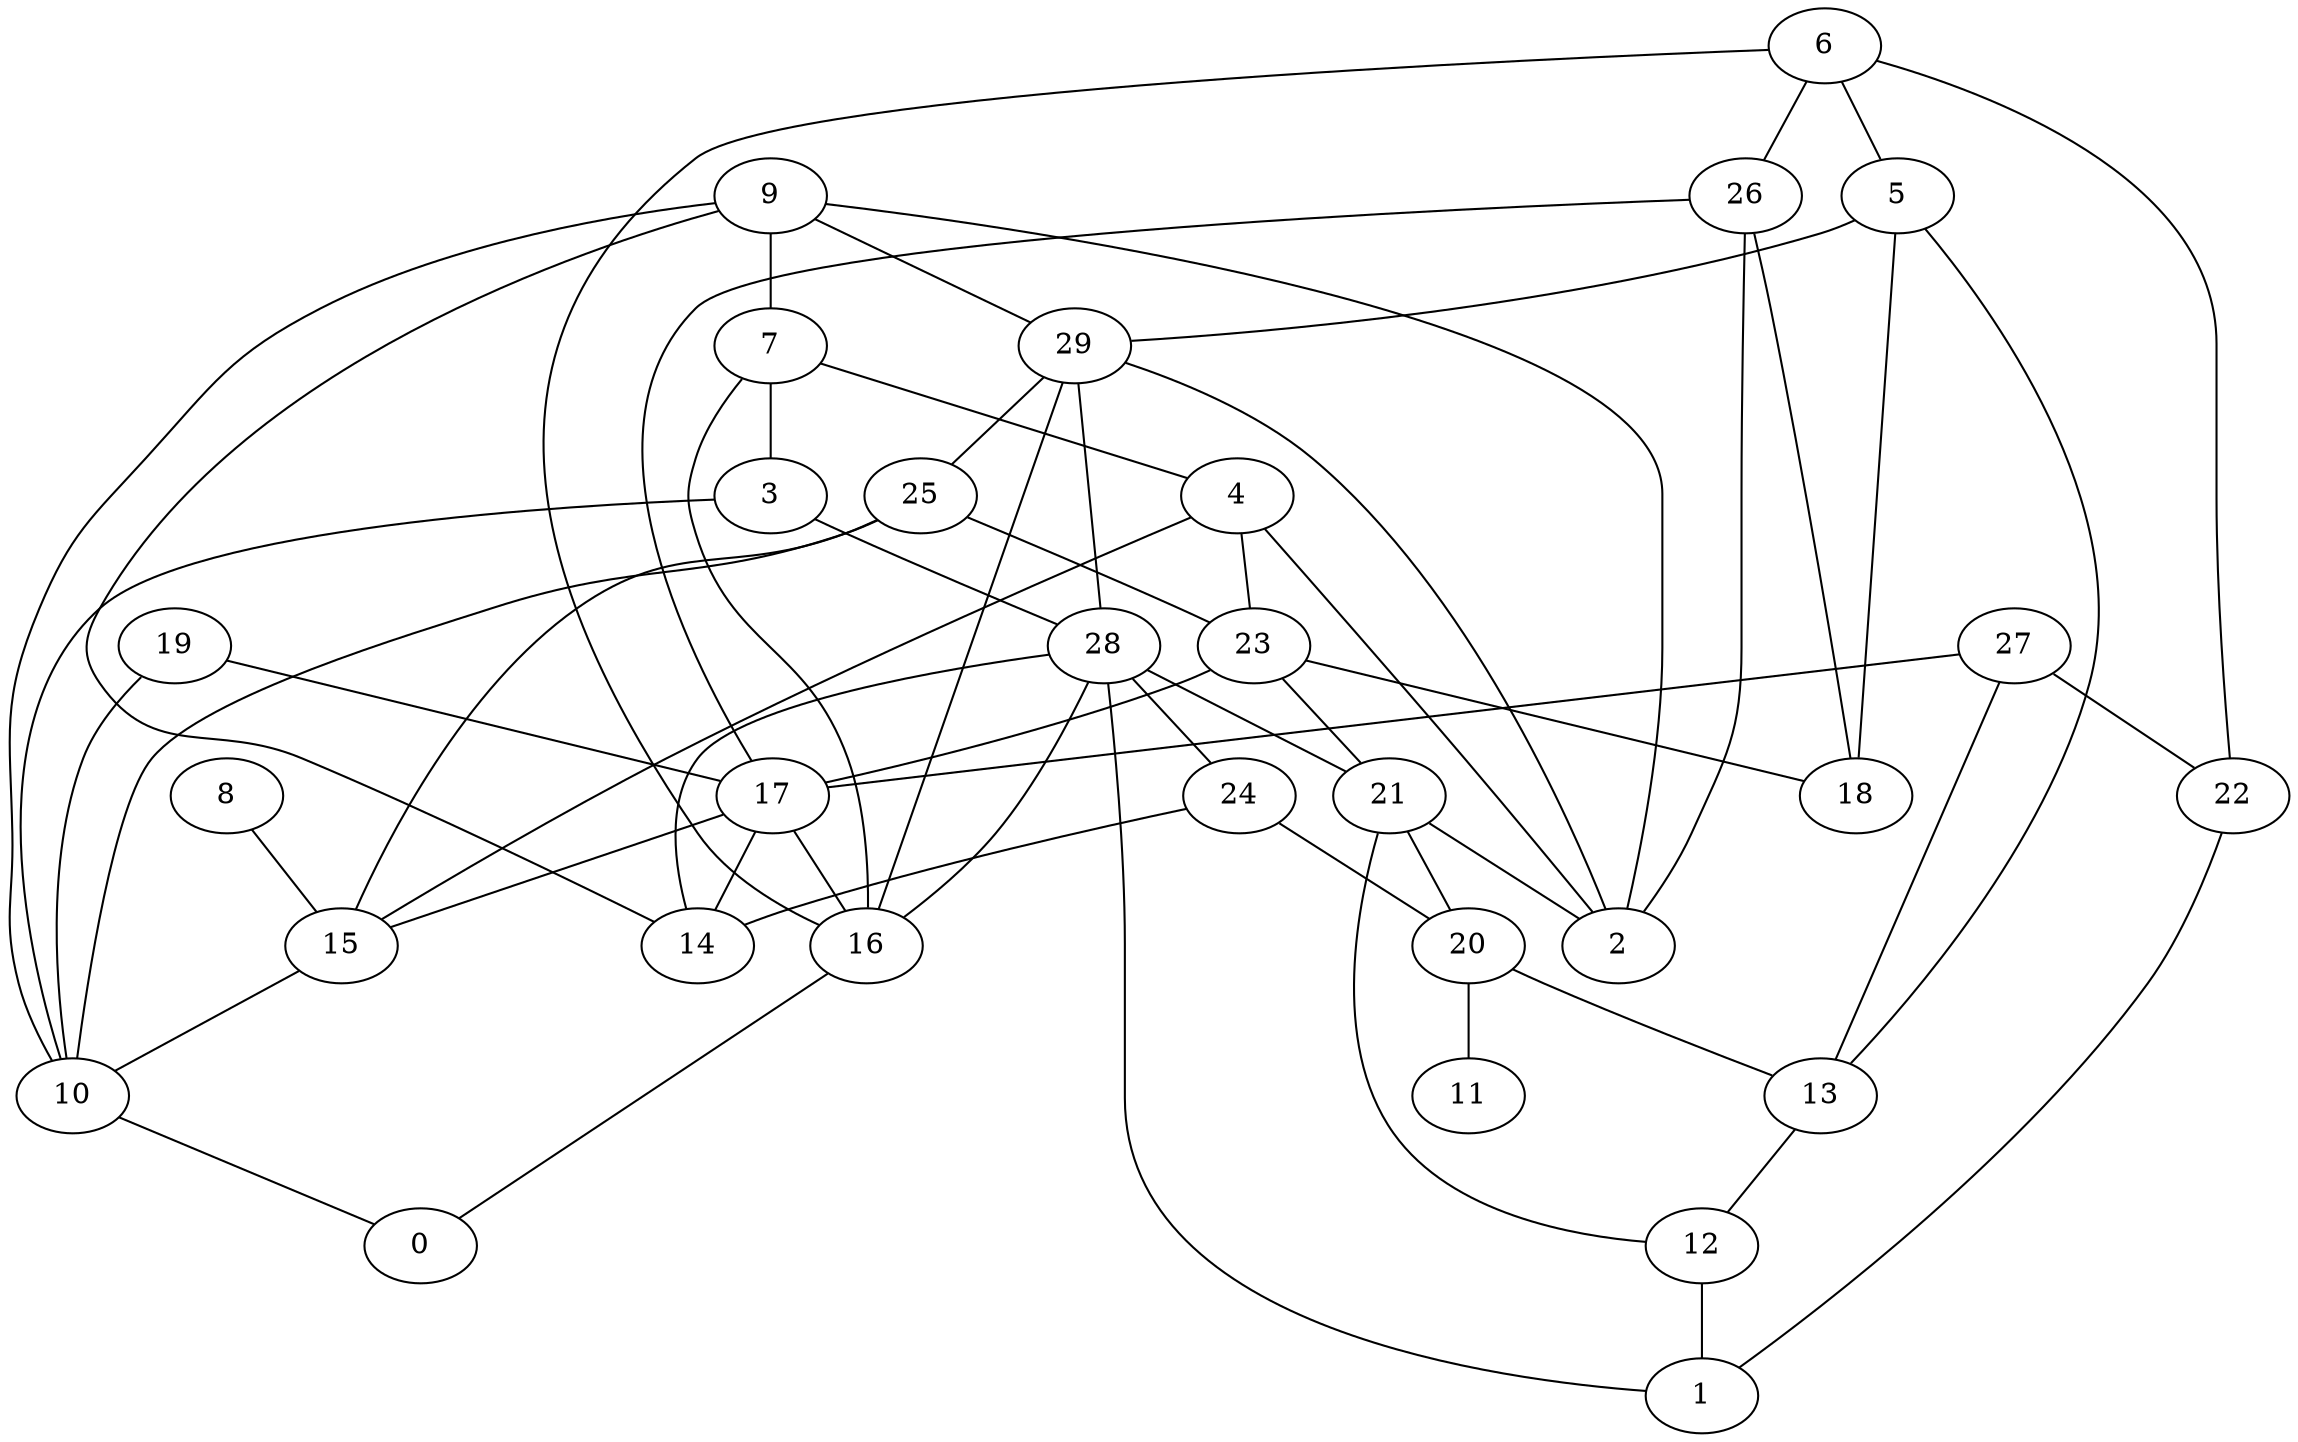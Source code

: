 digraph GG_graph {

subgraph G_graph {
edge [color = black]
"26" -> "2" [dir = none]
"28" -> "14" [dir = none]
"28" -> "16" [dir = none]
"28" -> "1" [dir = none]
"28" -> "24" [dir = none]
"28" -> "21" [dir = none]
"19" -> "17" [dir = none]
"16" -> "0" [dir = none]
"6" -> "22" [dir = none]
"6" -> "16" [dir = none]
"3" -> "10" [dir = none]
"3" -> "28" [dir = none]
"7" -> "3" [dir = none]
"27" -> "17" [dir = none]
"29" -> "28" [dir = none]
"15" -> "10" [dir = none]
"13" -> "12" [dir = none]
"20" -> "11" [dir = none]
"23" -> "21" [dir = none]
"21" -> "12" [dir = none]
"21" -> "20" [dir = none]
"5" -> "18" [dir = none]
"5" -> "29" [dir = none]
"17" -> "14" [dir = none]
"9" -> "14" [dir = none]
"8" -> "15" [dir = none]
"4" -> "2" [dir = none]
"4" -> "15" [dir = none]
"25" -> "23" [dir = none]
"27" -> "22" [dir = none]
"26" -> "17" [dir = none]
"5" -> "13" [dir = none]
"29" -> "25" [dir = none]
"24" -> "20" [dir = none]
"10" -> "0" [dir = none]
"9" -> "2" [dir = none]
"27" -> "13" [dir = none]
"12" -> "1" [dir = none]
"22" -> "1" [dir = none]
"7" -> "16" [dir = none]
"29" -> "16" [dir = none]
"6" -> "26" [dir = none]
"25" -> "10" [dir = none]
"20" -> "13" [dir = none]
"19" -> "10" [dir = none]
"9" -> "29" [dir = none]
"23" -> "17" [dir = none]
"21" -> "2" [dir = none]
"6" -> "5" [dir = none]
"24" -> "14" [dir = none]
"9" -> "7" [dir = none]
"17" -> "16" [dir = none]
"7" -> "4" [dir = none]
"26" -> "18" [dir = none]
"29" -> "2" [dir = none]
"17" -> "15" [dir = none]
"9" -> "10" [dir = none]
"25" -> "15" [dir = none]
"4" -> "23" [dir = none]
"23" -> "18" [dir = none]
}

}
